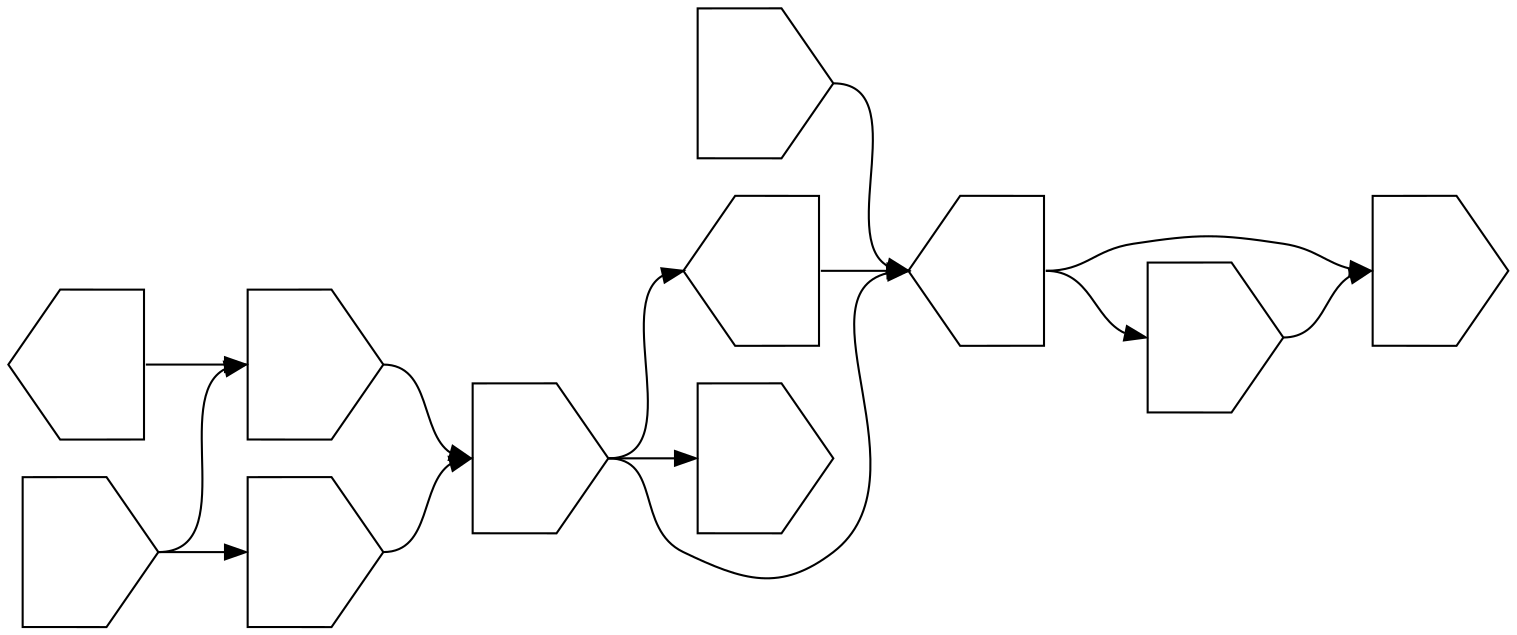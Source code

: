 digraph asm {
	rotate=90;
	edge [headport=n,tailport=s];
	17409 [label="",height=1,width=1,shape=invhouse];
	10750 [label="",height=1,width=1,shape=invhouse];
	20581 [label="",height=1,width=1,shape=house];
	5577 [label="",height=1,width=1,shape=invhouse];
	9341 [label="",height=1,width=1,shape=invhouse];
	10728 [label="",height=1,width=1,shape=house];
	15492 [label="",height=1,width=1,shape=invhouse];
	17015 [label="",height=1,width=1,shape=invhouse];
	17045 [label="",height=1,width=1,shape=invhouse];
	15042 [label="",height=1,width=1,shape=house];
	9886 [label="",height=1,width=1,shape=invhouse];
	17409 -> 10750
	20581 -> 10750
	20581 -> 17409
	5577 -> 9341
	5577 -> 10728
	5577 -> 20581
	10728 -> 20581
	15492 -> 5577
	17015 -> 15492
	17015 -> 17045
	17045 -> 5577
	15042 -> 17045
	9886 -> 20581
}